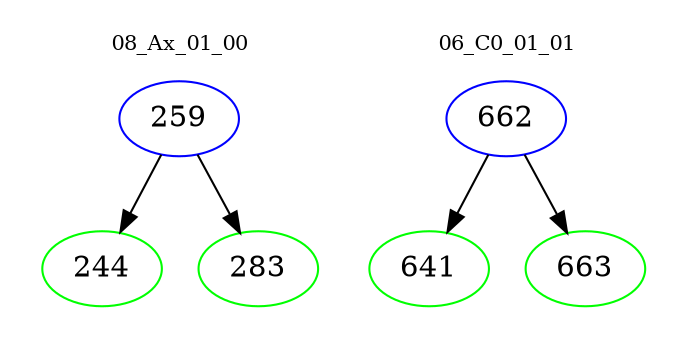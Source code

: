 digraph{
subgraph cluster_0 {
color = white
label = "08_Ax_01_00";
fontsize=10;
T0_259 [label="259", color="blue"]
T0_259 -> T0_244 [color="black"]
T0_244 [label="244", color="green"]
T0_259 -> T0_283 [color="black"]
T0_283 [label="283", color="green"]
}
subgraph cluster_1 {
color = white
label = "06_C0_01_01";
fontsize=10;
T1_662 [label="662", color="blue"]
T1_662 -> T1_641 [color="black"]
T1_641 [label="641", color="green"]
T1_662 -> T1_663 [color="black"]
T1_663 [label="663", color="green"]
}
}
